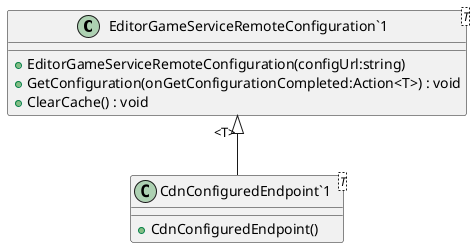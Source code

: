 @startuml
class "EditorGameServiceRemoteConfiguration`1"<T> {
    + EditorGameServiceRemoteConfiguration(configUrl:string)
    + GetConfiguration(onGetConfigurationCompleted:Action<T>) : void
    + ClearCache() : void
}
class "CdnConfiguredEndpoint`1"<T> {
    + CdnConfiguredEndpoint()
}
"EditorGameServiceRemoteConfiguration`1" "<T>" <|-- "CdnConfiguredEndpoint`1"
@enduml
